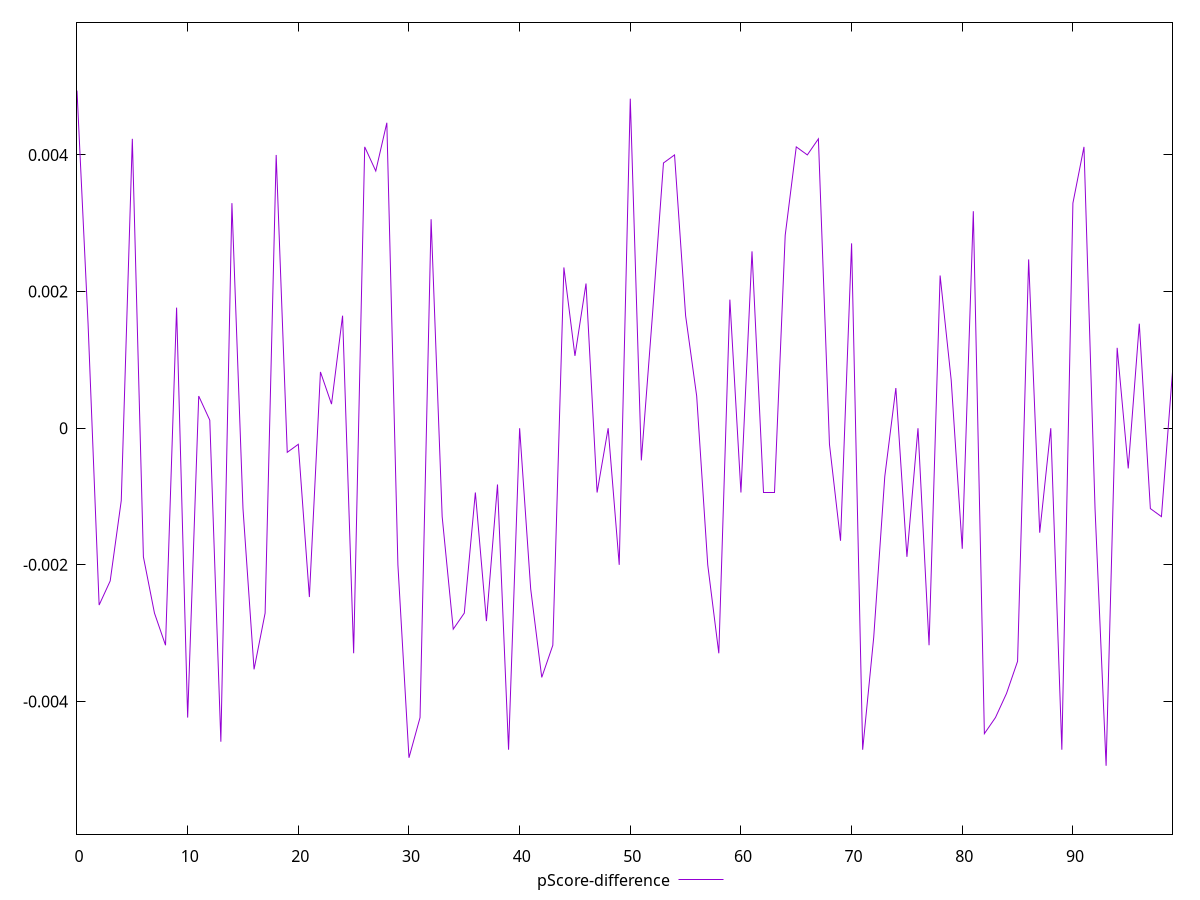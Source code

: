 reset

$pScoreDifference <<EOF
0 0.004941176470588227
1 0.0015294117647058902
2 -0.002588235294117669
3 -0.0022352941176470575
4 -0.0010588235294117787
5 0.004235294117647059
6 -0.0018823529411765016
7 -0.002705882352941169
8 -0.0031764705882352806
9 0.001764705882352946
10 -0.004235294117647059
11 0.00047058823529411153
12 0.00011764705882350013
13 -0.004588235294117671
14 0.0032941176470588363
15 -0.0011764705882352788
16 -0.003529411764705892
17 -0.002705882352941169
18 0.0040000000000000036
19 -0.0003529411764706114
20 -0.00023529411764705577
21 -0.002470588235294169
22 0.0008235294117647229
23 0.0003529411764706114
24 0.0016470588235293904
25 -0.0032941176470588363
26 0.004117647058823504
27 0.003764705882352948
28 0.004470588235294171
29 -0.0020000000000000018
30 -0.004823529411764671
31 -0.004235294117647059
32 0.003058823529411725
33 -0.0012941176470588345
34 -0.002941176470588225
35 -0.002705882352941169
36 -0.0009411764705882231
37 -0.002823529411764669
38 -0.0008235294117647229
39 -0.004705882352941171
40 0
41 -0.002352941176470613
42 -0.003647058823529392
43 -0.0031764705882352806
44 0.0023529411764705577
45 0.0010588235294117787
46 0.002117647058823502
47 -0.0009411764705882786
48 0
49 -0.0020000000000000018
50 0.004823529411764671
51 -0.00047058823529411153
52 0.0016470588235293904
53 0.003882352941176448
54 0.0040000000000000036
55 0.0016470588235294459
56 0.00047058823529411153
57 -0.0020000000000000018
58 -0.0032941176470587807
59 0.0018823529411764461
60 -0.0009411764705882786
61 0.0025882352941176134
62 -0.0009411764705882231
63 -0.0009411764705882231
64 0.0028235294117647247
65 0.004117647058823504
66 0.0040000000000000036
67 0.004235294117647059
68 -0.00023529411764705577
69 -0.0016470588235293904
70 0.002705882352941169
71 -0.004705882352941171
72 -0.0030588235294117805
73 -0.0007058823529411673
74 0.0005882352941176672
75 -0.0018823529411765016
76 0
77 -0.003176470588235336
78 0.0022352941176470575
79 0.0007058823529411673
80 -0.001764705882352946
81 0.0031764705882352806
82 -0.004470588235294115
83 -0.004235294117647059
84 -0.003882352941176448
85 -0.003411764705882392
86 0.0024705882352941133
87 -0.0015294117647058902
88 0
89 -0.004705882352941171
90 0.0032941176470588363
91 0.004117647058823504
92 -0.0011764705882352788
93 -0.004941176470588227
94 0.0011764705882353343
95 -0.0005882352941176672
96 0.0015294117647058902
97 -0.0011764705882352788
98 -0.0012941176470588345
99 0.0008235294117647229
EOF

set key outside below
set xrange [0:99]
set yrange [-0.005941176470588227:0.005941176470588227]
set trange [-0.005941176470588227:0.005941176470588227]
set terminal svg size 640, 500 enhanced background rgb 'white'
set output "report_00015_2021-02-09T16-11-33.973Z/uses-rel-preload/samples/pages+cached+noadtech+nomedia/pScore-difference/values.svg"

plot $pScoreDifference title "pScore-difference" with line

reset
